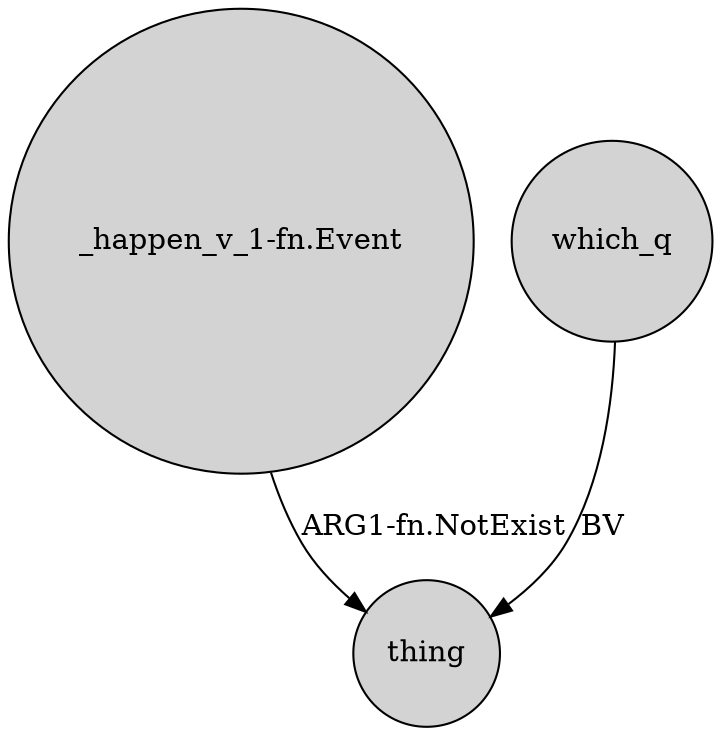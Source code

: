 digraph {
	node [shape=circle style=filled]
	"_happen_v_1-fn.Event" -> thing [label="ARG1-fn.NotExist"]
	which_q -> thing [label=BV]
}
